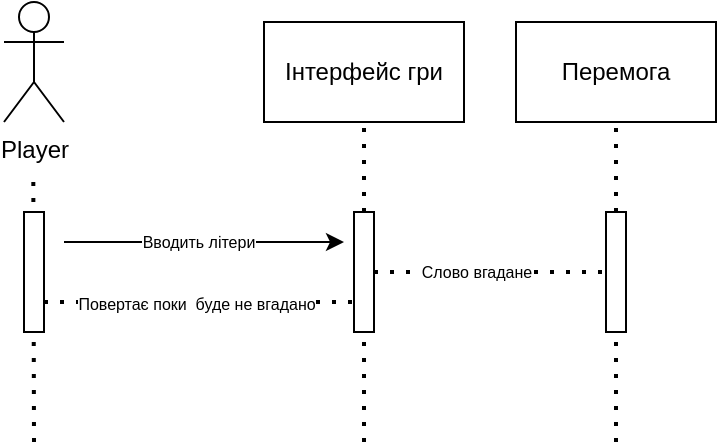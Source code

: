 <mxfile version="21.3.7" type="device">
  <diagram name="Страница 1" id="5uSce27BxtDs7q2xH7i1">
    <mxGraphModel dx="683" dy="-809" grid="0" gridSize="10" guides="1" tooltips="1" connect="1" arrows="1" fold="1" page="1" pageScale="1" pageWidth="827" pageHeight="1169" math="0" shadow="0">
      <root>
        <mxCell id="0" />
        <mxCell id="1" parent="0" />
        <mxCell id="9L_ShjBbtRiRTKGJwbd4-1" value="Інтерфейс гри" style="rounded=0;whiteSpace=wrap;html=1;" parent="1" vertex="1">
          <mxGeometry x="314" y="1330" width="100" height="50" as="geometry" />
        </mxCell>
        <mxCell id="9L_ShjBbtRiRTKGJwbd4-2" value="Player" style="shape=umlActor;verticalLabelPosition=bottom;verticalAlign=top;html=1;outlineConnect=0;" parent="1" vertex="1">
          <mxGeometry x="184" y="1320" width="30" height="60" as="geometry" />
        </mxCell>
        <mxCell id="9L_ShjBbtRiRTKGJwbd4-3" value="" style="endArrow=none;dashed=1;html=1;dashPattern=1 3;strokeWidth=2;rounded=0;" parent="1" edge="1">
          <mxGeometry width="50" height="50" relative="1" as="geometry">
            <mxPoint x="199" y="1540" as="sourcePoint" />
            <mxPoint x="198.66" y="1409" as="targetPoint" />
          </mxGeometry>
        </mxCell>
        <mxCell id="9L_ShjBbtRiRTKGJwbd4-4" value="" style="endArrow=none;dashed=1;html=1;dashPattern=1 3;strokeWidth=2;rounded=0;" parent="1" source="9L_ShjBbtRiRTKGJwbd4-7" edge="1">
          <mxGeometry width="50" height="50" relative="1" as="geometry">
            <mxPoint x="364" y="1670" as="sourcePoint" />
            <mxPoint x="364" y="1380" as="targetPoint" />
          </mxGeometry>
        </mxCell>
        <mxCell id="9L_ShjBbtRiRTKGJwbd4-5" value="" style="rounded=0;whiteSpace=wrap;html=1;rotation=90;" parent="1" vertex="1">
          <mxGeometry x="169" y="1450" width="60" height="10" as="geometry" />
        </mxCell>
        <mxCell id="9L_ShjBbtRiRTKGJwbd4-6" value="" style="endArrow=none;dashed=1;html=1;dashPattern=1 3;strokeWidth=2;rounded=0;" parent="1" target="9L_ShjBbtRiRTKGJwbd4-7" edge="1">
          <mxGeometry width="50" height="50" relative="1" as="geometry">
            <mxPoint x="364" y="1540" as="sourcePoint" />
            <mxPoint x="364" y="1380" as="targetPoint" />
          </mxGeometry>
        </mxCell>
        <mxCell id="9L_ShjBbtRiRTKGJwbd4-7" value="" style="rounded=0;whiteSpace=wrap;html=1;rotation=90;" parent="1" vertex="1">
          <mxGeometry x="334" y="1450" width="60" height="10" as="geometry" />
        </mxCell>
        <mxCell id="9L_ShjBbtRiRTKGJwbd4-8" value="" style="endArrow=classic;html=1;rounded=0;" parent="1" edge="1">
          <mxGeometry width="50" height="50" relative="1" as="geometry">
            <mxPoint x="214" y="1440" as="sourcePoint" />
            <mxPoint x="354" y="1440" as="targetPoint" />
            <Array as="points">
              <mxPoint x="324" y="1440" />
            </Array>
          </mxGeometry>
        </mxCell>
        <mxCell id="9L_ShjBbtRiRTKGJwbd4-9" value="&lt;font style=&quot;font-size: 8px;&quot;&gt;Вводить літери&lt;/font&gt;" style="edgeLabel;html=1;align=center;verticalAlign=middle;resizable=0;points=[];" parent="9L_ShjBbtRiRTKGJwbd4-8" vertex="1" connectable="0">
          <mxGeometry x="-0.16" y="-1" relative="1" as="geometry">
            <mxPoint x="8" y="-2" as="offset" />
          </mxGeometry>
        </mxCell>
        <mxCell id="JiT6uzxDNIui5tNgGvis-1" value="Перемога" style="rounded=0;whiteSpace=wrap;html=1;" vertex="1" parent="1">
          <mxGeometry x="440" y="1330" width="100" height="50" as="geometry" />
        </mxCell>
        <mxCell id="JiT6uzxDNIui5tNgGvis-2" value="" style="endArrow=none;dashed=1;html=1;dashPattern=1 3;strokeWidth=2;rounded=0;" edge="1" parent="1" source="JiT6uzxDNIui5tNgGvis-4">
          <mxGeometry width="50" height="50" relative="1" as="geometry">
            <mxPoint x="490" y="1670" as="sourcePoint" />
            <mxPoint x="490" y="1380" as="targetPoint" />
          </mxGeometry>
        </mxCell>
        <mxCell id="JiT6uzxDNIui5tNgGvis-3" value="" style="endArrow=none;dashed=1;html=1;dashPattern=1 3;strokeWidth=2;rounded=0;" edge="1" parent="1" target="JiT6uzxDNIui5tNgGvis-4">
          <mxGeometry width="50" height="50" relative="1" as="geometry">
            <mxPoint x="490" y="1540" as="sourcePoint" />
            <mxPoint x="490" y="1380" as="targetPoint" />
          </mxGeometry>
        </mxCell>
        <mxCell id="JiT6uzxDNIui5tNgGvis-4" value="" style="rounded=0;whiteSpace=wrap;html=1;rotation=90;" vertex="1" parent="1">
          <mxGeometry x="460" y="1450" width="60" height="10" as="geometry" />
        </mxCell>
        <mxCell id="JiT6uzxDNIui5tNgGvis-5" value="" style="endArrow=none;dashed=1;html=1;dashPattern=1 3;strokeWidth=2;rounded=0;entryX=0.5;entryY=1;entryDx=0;entryDy=0;exitX=0.5;exitY=0;exitDx=0;exitDy=0;" edge="1" parent="1" source="9L_ShjBbtRiRTKGJwbd4-7" target="JiT6uzxDNIui5tNgGvis-4">
          <mxGeometry width="50" height="50" relative="1" as="geometry">
            <mxPoint x="394" y="1480" as="sourcePoint" />
            <mxPoint x="444" y="1430" as="targetPoint" />
          </mxGeometry>
        </mxCell>
        <mxCell id="JiT6uzxDNIui5tNgGvis-6" value="&lt;font style=&quot;font-size: 8px;&quot;&gt;Слово вгадане&lt;/font&gt;" style="edgeLabel;html=1;align=center;verticalAlign=middle;resizable=0;points=[];" vertex="1" connectable="0" parent="JiT6uzxDNIui5tNgGvis-5">
          <mxGeometry x="-0.123" y="1" relative="1" as="geometry">
            <mxPoint as="offset" />
          </mxGeometry>
        </mxCell>
        <mxCell id="JiT6uzxDNIui5tNgGvis-9" value="" style="endArrow=none;dashed=1;html=1;dashPattern=1 3;strokeWidth=2;rounded=0;exitX=0.75;exitY=0;exitDx=0;exitDy=0;entryX=0.75;entryY=1;entryDx=0;entryDy=0;" edge="1" parent="1" source="9L_ShjBbtRiRTKGJwbd4-5" target="9L_ShjBbtRiRTKGJwbd4-7">
          <mxGeometry width="50" height="50" relative="1" as="geometry">
            <mxPoint x="260" y="1500" as="sourcePoint" />
            <mxPoint x="310" y="1450" as="targetPoint" />
          </mxGeometry>
        </mxCell>
        <mxCell id="JiT6uzxDNIui5tNgGvis-11" value="&lt;font style=&quot;font-size: 8px;&quot;&gt;Повертає поки&amp;nbsp; буде не вгадано&lt;/font&gt;" style="edgeLabel;html=1;align=center;verticalAlign=middle;resizable=0;points=[];" vertex="1" connectable="0" parent="JiT6uzxDNIui5tNgGvis-9">
          <mxGeometry x="-0.154" relative="1" as="geometry">
            <mxPoint x="10" as="offset" />
          </mxGeometry>
        </mxCell>
      </root>
    </mxGraphModel>
  </diagram>
</mxfile>
